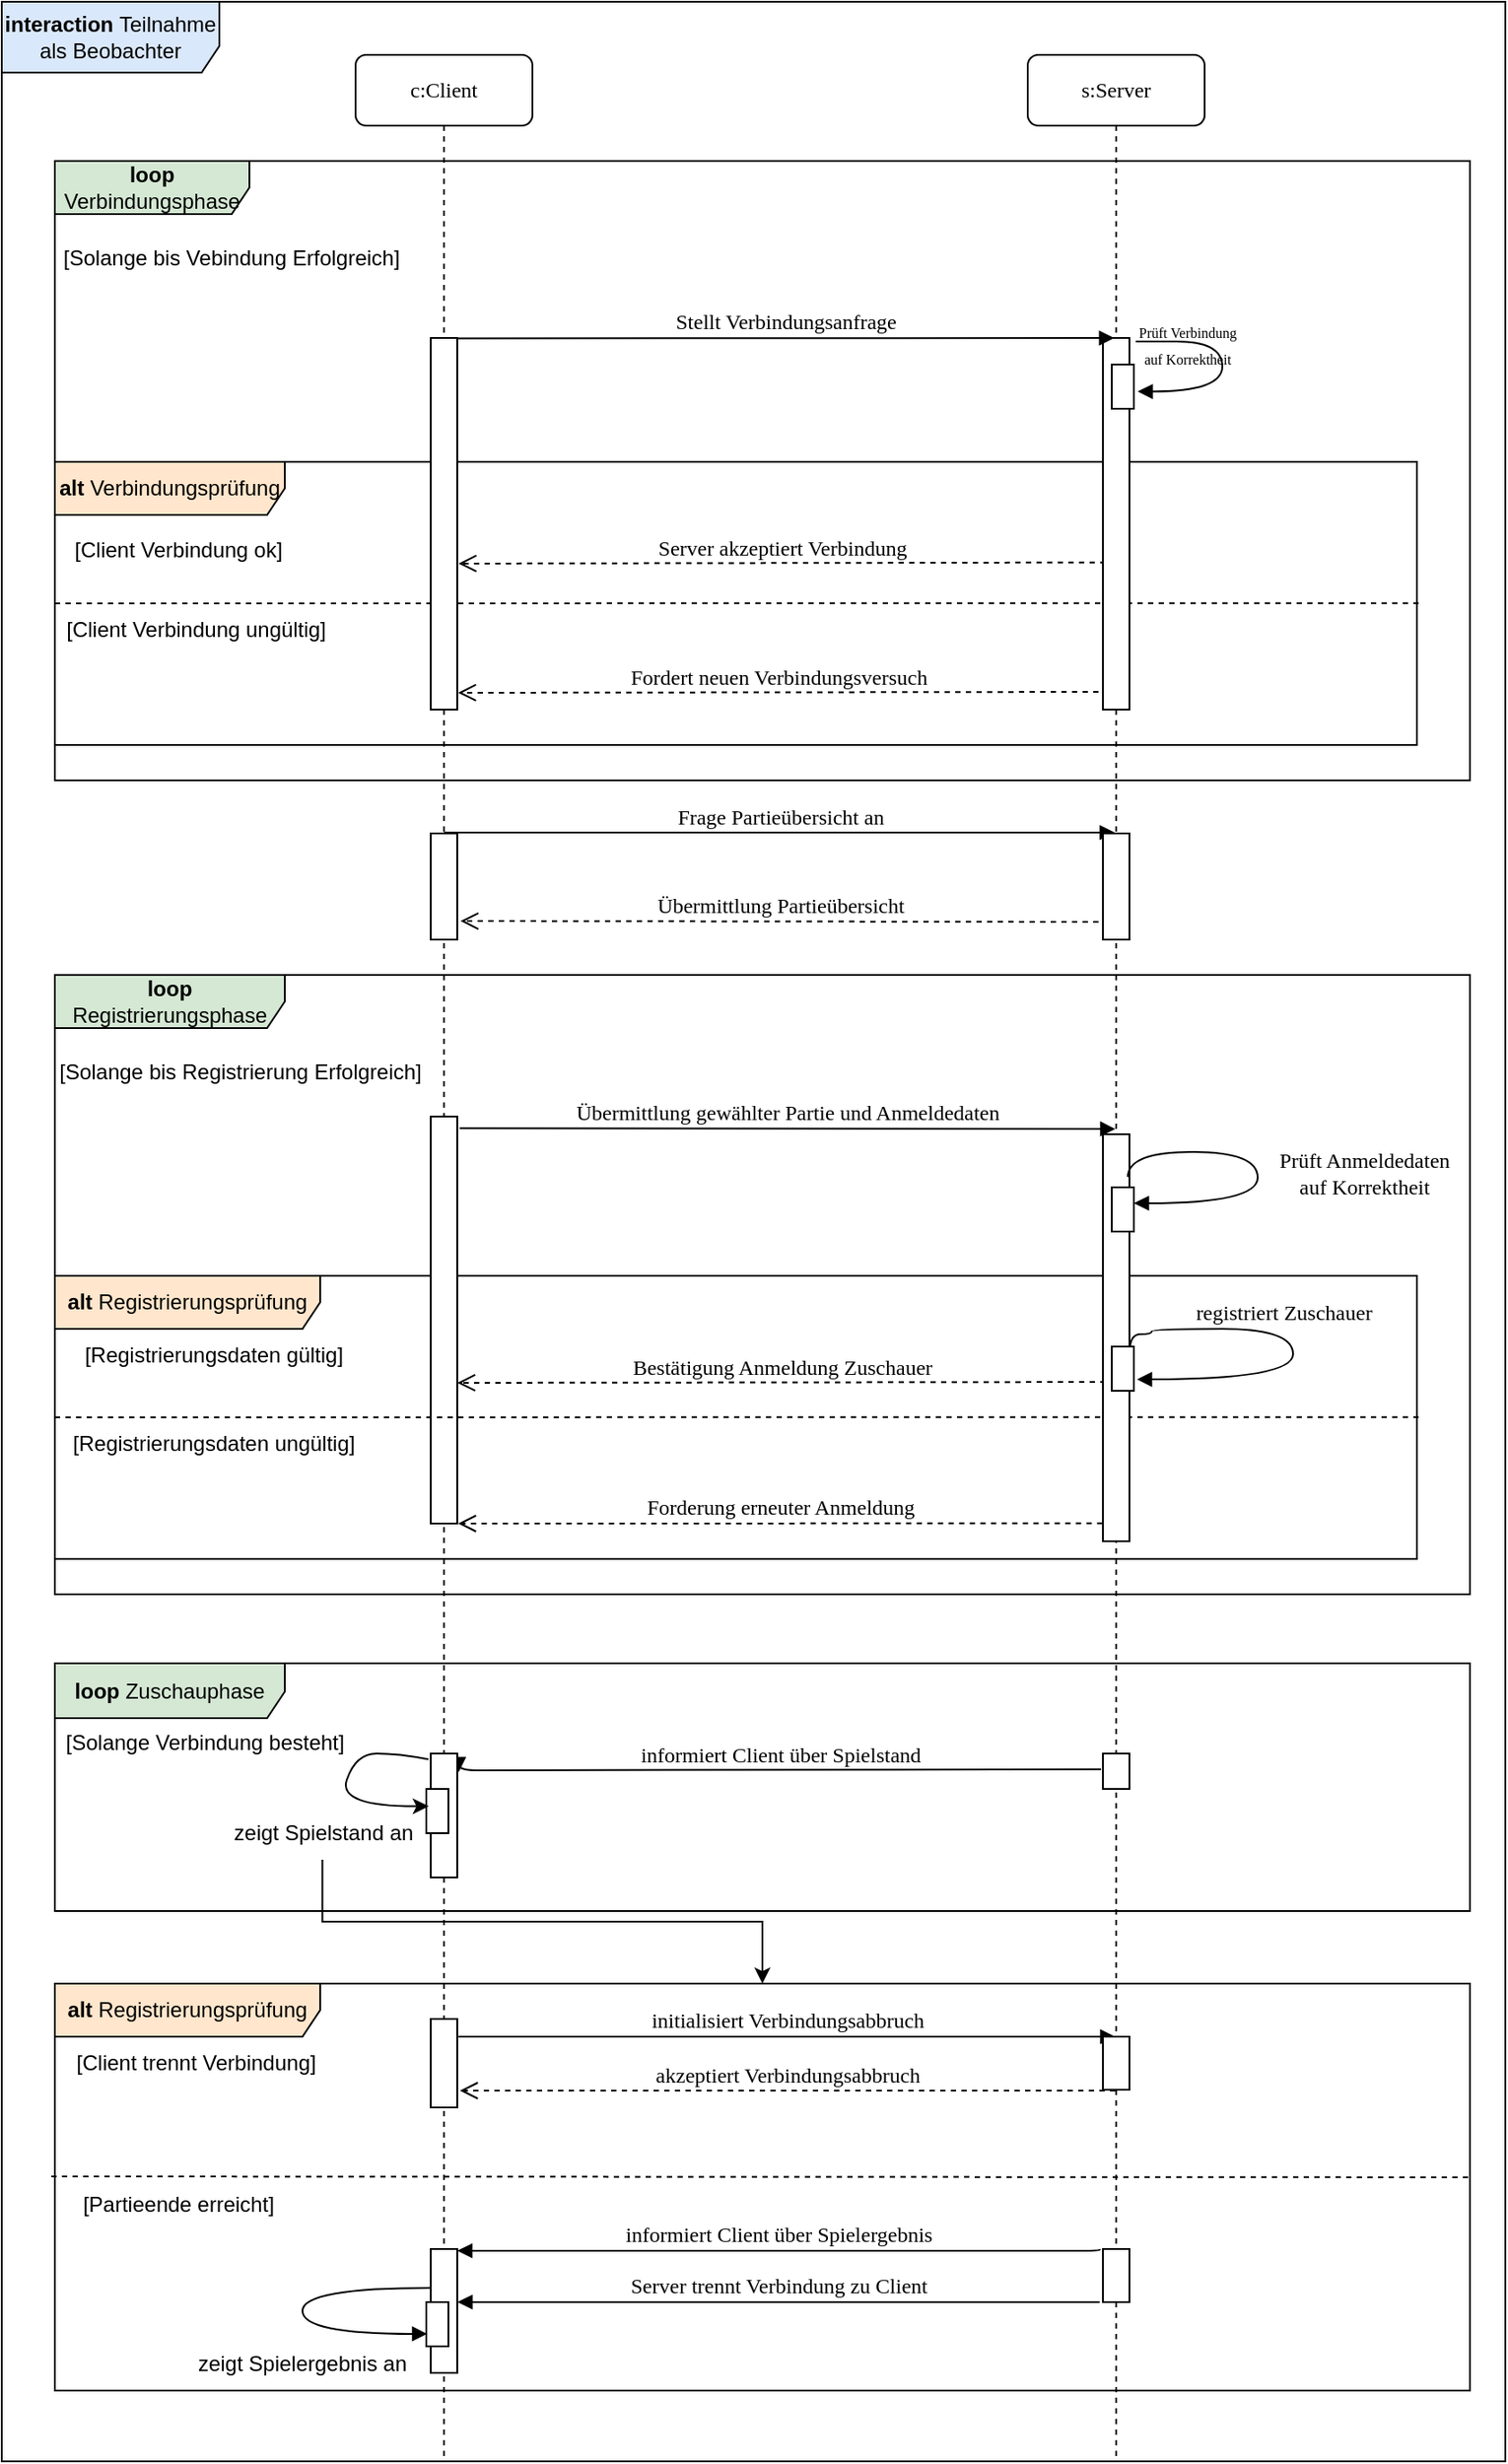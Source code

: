<mxfile version="15.8.4" type="device" pages="2"><diagram id="LeDx6k5n3uR1-TeXxtv6" name="Page-1"><mxGraphModel dx="1102" dy="865" grid="1" gridSize="10" guides="1" tooltips="1" connect="1" arrows="1" fold="1" page="1" pageScale="1" pageWidth="827" pageHeight="1169" math="0" shadow="0"><root><mxCell id="0"/><mxCell id="1" parent="0"/><mxCell id="rPMp97nW3KWu9ijDEpou-34" value="&lt;b&gt;interaction &lt;/b&gt;Teilnahme als Beobachter" style="shape=umlFrame;whiteSpace=wrap;html=1;width=123;height=40;fillColor=#dae8fc;strokeColor=#000000;" parent="1" vertex="1"><mxGeometry x="240" y="90" width="850" height="1390" as="geometry"/></mxCell><mxCell id="sVtX0fmhbMxBT02fuZJO-9" value="&lt;b&gt;alt &lt;/b&gt;Registrierungsprüfung" style="shape=umlFrame;whiteSpace=wrap;html=1;width=150;height=30;fillColor=#ffe6cc;strokeColor=#000000;" parent="1" vertex="1"><mxGeometry x="270" y="1210" width="800" height="230" as="geometry"/></mxCell><mxCell id="rPMp97nW3KWu9ijDEpou-32" value="&lt;b&gt;loop &lt;/b&gt;Zuschauphase" style="shape=umlFrame;whiteSpace=wrap;html=1;width=130;height=31;fillColor=#d5e8d4;strokeColor=#000000;" parent="1" vertex="1"><mxGeometry x="270" y="1029" width="800" height="140" as="geometry"/></mxCell><mxCell id="rPMp97nW3KWu9ijDEpou-25" value="&lt;b&gt;loop &lt;/b&gt;Registrierungsphase" style="shape=umlFrame;whiteSpace=wrap;html=1;width=130;height=30;fillColor=#d5e8d4;strokeColor=#000000;" parent="1" vertex="1"><mxGeometry x="270" y="640" width="800" height="350" as="geometry"/></mxCell><mxCell id="rPMp97nW3KWu9ijDEpou-27" value="&lt;b&gt;alt &lt;/b&gt;Registrierungsprüfung" style="shape=umlFrame;whiteSpace=wrap;html=1;width=150;height=30;fillColor=#ffe6cc;strokeColor=#000000;" parent="1" vertex="1"><mxGeometry x="270" y="810" width="770" height="160" as="geometry"/></mxCell><mxCell id="rPMp97nW3KWu9ijDEpou-5" value="&lt;b&gt;alt &lt;/b&gt;Verbindungsprüfung" style="shape=umlFrame;whiteSpace=wrap;html=1;width=130;height=30;strokeColor=#000000;fillColor=#ffe6cc;" parent="1" vertex="1"><mxGeometry x="270" y="350" width="770" height="160" as="geometry"/></mxCell><mxCell id="rPMp97nW3KWu9ijDEpou-1" value="&lt;b&gt;loop &lt;/b&gt;Verbindungsphase" style="shape=umlFrame;whiteSpace=wrap;html=1;width=110;height=30;fillColor=#d5e8d4;strokeColor=#000000;" parent="1" vertex="1"><mxGeometry x="270" y="180" width="800" height="350" as="geometry"/></mxCell><mxCell id="Kl3-fgZgNLt04WO6kbCB-22" value="Bestätigung Anmeldung Zuschauer" style="html=1;verticalAlign=bottom;endArrow=open;dashed=1;endSize=8;labelBackgroundColor=none;fontFamily=Verdana;fontSize=12;edgeStyle=elbowEdgeStyle;elbow=vertical;entryX=1.003;entryY=0.655;entryDx=0;entryDy=0;entryPerimeter=0;" parent="1" target="rPMp97nW3KWu9ijDEpou-49" edge="1"><mxGeometry relative="1" as="geometry"><mxPoint x="520" y="870" as="targetPoint"/><Array as="points"/><mxPoint x="864" y="870" as="sourcePoint"/></mxGeometry></mxCell><mxCell id="Kl3-fgZgNLt04WO6kbCB-23" value="Übermittlung gewählter Partie und Anmeldedaten" style="html=1;verticalAlign=bottom;endArrow=block;labelBackgroundColor=none;fontFamily=Verdana;fontSize=12;edgeStyle=elbowEdgeStyle;elbow=vertical;exitX=1.09;exitY=0.029;exitDx=0;exitDy=0;exitPerimeter=0;" parent="1" source="rPMp97nW3KWu9ijDEpou-49" target="Kl3-fgZgNLt04WO6kbCB-20" edge="1"><mxGeometry relative="1" as="geometry"><mxPoint x="550" y="720" as="sourcePoint"/><mxPoint x="859" y="727" as="targetPoint"/><Array as="points"><mxPoint x="680" y="727"/></Array></mxGeometry></mxCell><mxCell id="Kl3-fgZgNLt04WO6kbCB-26" value="Server akzeptiert Verbindung" style="html=1;verticalAlign=bottom;endArrow=open;dashed=1;endSize=8;labelBackgroundColor=none;fontFamily=Verdana;fontSize=12;edgeStyle=elbowEdgeStyle;elbow=vertical;exitX=0.095;exitY=0.604;exitDx=0;exitDy=0;exitPerimeter=0;entryX=1.047;entryY=0.611;entryDx=0;entryDy=0;entryPerimeter=0;" parent="1" source="rPMp97nW3KWu9ijDEpou-37" target="rPMp97nW3KWu9ijDEpou-46" edge="1"><mxGeometry relative="1" as="geometry"><mxPoint x="520" y="401" as="targetPoint"/><Array as="points"/><mxPoint x="840" y="401" as="sourcePoint"/></mxGeometry></mxCell><mxCell id="Kl3-fgZgNLt04WO6kbCB-27" value="informiert Client über Spielstand" style="html=1;verticalAlign=bottom;endArrow=block;labelBackgroundColor=none;fontFamily=Verdana;fontSize=12;edgeStyle=elbowEdgeStyle;elbow=vertical;exitX=-0.067;exitY=0.445;exitDx=0;exitDy=0;exitPerimeter=0;entryX=1.054;entryY=0.15;entryDx=0;entryDy=0;entryPerimeter=0;" parent="1" source="rPMp97nW3KWu9ijDEpou-61" target="rPMp97nW3KWu9ijDEpou-62" edge="1"><mxGeometry relative="1" as="geometry"><mxPoint x="850" y="1089" as="sourcePoint"/><mxPoint x="510" y="1090" as="targetPoint"/><Array as="points"/></mxGeometry></mxCell><mxCell id="Kl3-fgZgNLt04WO6kbCB-29" value="initialisiert Verbindungsabbruch" style="html=1;verticalAlign=bottom;endArrow=block;labelBackgroundColor=none;fontFamily=Verdana;fontSize=12;edgeStyle=elbowEdgeStyle;elbow=vertical;exitX=1.044;exitY=0.201;exitDx=0;exitDy=0;exitPerimeter=0;" parent="1" source="rPMp97nW3KWu9ijDEpou-63" target="Kl3-fgZgNLt04WO6kbCB-20" edge="1"><mxGeometry relative="1" as="geometry"><mxPoint x="510" y="1240" as="sourcePoint"/><mxPoint x="840" y="1240" as="targetPoint"/><Array as="points"><mxPoint x="500" y="1240"/></Array></mxGeometry></mxCell><mxCell id="Kl3-fgZgNLt04WO6kbCB-30" value="akzeptiert Verbindungsabbruch" style="html=1;verticalAlign=bottom;endArrow=open;dashed=1;endSize=8;labelBackgroundColor=none;fontFamily=Verdana;fontSize=12;edgeStyle=elbowEdgeStyle;elbow=vertical;entryX=1.1;entryY=0.809;entryDx=0;entryDy=0;entryPerimeter=0;" parent="1" source="Kl3-fgZgNLt04WO6kbCB-20" target="rPMp97nW3KWu9ijDEpou-63" edge="1"><mxGeometry relative="1" as="geometry"><mxPoint x="520" y="1270" as="targetPoint"/><Array as="points"/><mxPoint x="850" y="1270" as="sourcePoint"/></mxGeometry></mxCell><mxCell id="rPMp97nW3KWu9ijDEpou-2" value="[Solange bis Vebindung Erfolgreich]" style="text;html=1;strokeColor=none;fillColor=none;align=center;verticalAlign=middle;whiteSpace=wrap;rounded=0;" parent="1" vertex="1"><mxGeometry x="270" y="220" width="200" height="30" as="geometry"/></mxCell><mxCell id="rPMp97nW3KWu9ijDEpou-6" value="[Client Verbindung ok]" style="text;html=1;strokeColor=none;fillColor=none;align=center;verticalAlign=middle;whiteSpace=wrap;rounded=0;" parent="1" vertex="1"><mxGeometry x="240" y="385" width="200" height="30" as="geometry"/></mxCell><mxCell id="rPMp97nW3KWu9ijDEpou-7" value="" style="endArrow=none;dashed=1;html=1;rounded=0;entryX=1.002;entryY=0.499;entryDx=0;entryDy=0;entryPerimeter=0;" parent="1" target="rPMp97nW3KWu9ijDEpou-5" edge="1"><mxGeometry width="50" height="50" relative="1" as="geometry"><mxPoint x="270" y="430" as="sourcePoint"/><mxPoint x="440" y="270" as="targetPoint"/></mxGeometry></mxCell><mxCell id="rPMp97nW3KWu9ijDEpou-8" value="[Client Verbindung ungültig]" style="text;html=1;strokeColor=none;fillColor=none;align=center;verticalAlign=middle;whiteSpace=wrap;rounded=0;" parent="1" vertex="1"><mxGeometry x="250" y="430" width="200" height="30" as="geometry"/></mxCell><mxCell id="rPMp97nW3KWu9ijDEpou-12" value="c:Client" style="shape=umlLifeline;perimeter=lifelinePerimeter;whiteSpace=wrap;html=1;container=1;collapsible=0;recursiveResize=0;outlineConnect=0;rounded=1;shadow=0;comic=0;labelBackgroundColor=none;strokeWidth=1;fontFamily=Verdana;fontSize=12;align=center;" parent="1" vertex="1"><mxGeometry x="440" y="120" width="100" height="1360" as="geometry"/></mxCell><mxCell id="rPMp97nW3KWu9ijDEpou-46" value="" style="html=1;points=[];perimeter=orthogonalPerimeter;rounded=0;shadow=0;comic=0;labelBackgroundColor=none;strokeWidth=1;fontFamily=Verdana;fontSize=12;align=center;" parent="rPMp97nW3KWu9ijDEpou-12" vertex="1"><mxGeometry x="42.5" y="160" width="15" height="210" as="geometry"/></mxCell><mxCell id="rPMp97nW3KWu9ijDEpou-47" value="" style="html=1;points=[];perimeter=orthogonalPerimeter;rounded=0;shadow=0;comic=0;labelBackgroundColor=none;strokeWidth=1;fontFamily=Verdana;fontSize=12;align=center;" parent="rPMp97nW3KWu9ijDEpou-12" vertex="1"><mxGeometry x="42.5" y="440" width="15" height="60" as="geometry"/></mxCell><mxCell id="rPMp97nW3KWu9ijDEpou-49" value="" style="html=1;points=[];perimeter=orthogonalPerimeter;rounded=0;shadow=0;comic=0;labelBackgroundColor=none;strokeWidth=1;fontFamily=Verdana;fontSize=12;align=center;" parent="rPMp97nW3KWu9ijDEpou-12" vertex="1"><mxGeometry x="42.5" y="600" width="15" height="230" as="geometry"/></mxCell><mxCell id="rPMp97nW3KWu9ijDEpou-62" value="" style="html=1;points=[];perimeter=orthogonalPerimeter;rounded=0;shadow=0;comic=0;labelBackgroundColor=none;strokeWidth=1;fontFamily=Verdana;fontSize=12;align=center;" parent="rPMp97nW3KWu9ijDEpou-12" vertex="1"><mxGeometry x="42.5" y="960" width="15" height="70" as="geometry"/></mxCell><mxCell id="rPMp97nW3KWu9ijDEpou-63" value="" style="html=1;points=[];perimeter=orthogonalPerimeter;rounded=0;shadow=0;comic=0;labelBackgroundColor=none;strokeWidth=1;fontFamily=Verdana;fontSize=12;align=center;" parent="rPMp97nW3KWu9ijDEpou-12" vertex="1"><mxGeometry x="42.5" y="1110" width="15" height="50" as="geometry"/></mxCell><mxCell id="sVtX0fmhbMxBT02fuZJO-1" value="" style="html=1;points=[];perimeter=orthogonalPerimeter;rounded=0;shadow=0;comic=0;labelBackgroundColor=none;strokeWidth=1;fontFamily=Verdana;fontSize=12;align=center;" parent="rPMp97nW3KWu9ijDEpou-12" vertex="1"><mxGeometry x="40" y="980" width="12.5" height="25" as="geometry"/></mxCell><mxCell id="sVtX0fmhbMxBT02fuZJO-4" value="" style="curved=1;endArrow=classic;html=1;rounded=0;entryX=0.109;entryY=0.391;entryDx=0;entryDy=0;entryPerimeter=0;exitX=-0.086;exitY=0.046;exitDx=0;exitDy=0;exitPerimeter=0;" parent="rPMp97nW3KWu9ijDEpou-12" source="rPMp97nW3KWu9ijDEpou-62" target="sVtX0fmhbMxBT02fuZJO-1" edge="1"><mxGeometry width="50" height="50" relative="1" as="geometry"><mxPoint x="-26" y="1030" as="sourcePoint"/><mxPoint x="24" y="980" as="targetPoint"/><Array as="points"><mxPoint x="24" y="960"/><mxPoint y="960"/><mxPoint x="-10" y="990"/></Array></mxGeometry></mxCell><mxCell id="sVtX0fmhbMxBT02fuZJO-14" value="" style="html=1;points=[];perimeter=orthogonalPerimeter;rounded=0;shadow=0;comic=0;labelBackgroundColor=none;strokeWidth=1;fontFamily=Verdana;fontSize=12;align=center;" parent="rPMp97nW3KWu9ijDEpou-12" vertex="1"><mxGeometry x="42.5" y="1240" width="15" height="70" as="geometry"/></mxCell><mxCell id="YPIV-4Se2yHxpgb7ZcZu-4" value="" style="html=1;points=[];perimeter=orthogonalPerimeter;rounded=0;shadow=0;comic=0;labelBackgroundColor=none;strokeWidth=1;fontFamily=Verdana;fontSize=12;align=center;" parent="rPMp97nW3KWu9ijDEpou-12" vertex="1"><mxGeometry x="40" y="1270" width="12.5" height="25" as="geometry"/></mxCell><mxCell id="YPIV-4Se2yHxpgb7ZcZu-6" value="" style="html=1;verticalAlign=bottom;endArrow=block;labelBackgroundColor=none;fontFamily=Verdana;fontSize=12;elbow=vertical;edgeStyle=orthogonalEdgeStyle;curved=1;exitX=-0.028;exitY=0.334;exitDx=0;exitDy=0;exitPerimeter=0;entryX=0.007;entryY=0.873;entryDx=0;entryDy=0;entryPerimeter=0;" parent="rPMp97nW3KWu9ijDEpou-12" edge="1"><mxGeometry x="0.638" y="-9" relative="1" as="geometry"><mxPoint x="42.5" y="1262.03" as="sourcePoint"/><mxPoint x="40.507" y="1287.975" as="targetPoint"/><Array as="points"><mxPoint x="-30" y="1262"/><mxPoint x="-30" y="1288"/></Array><mxPoint as="offset"/></mxGeometry></mxCell><mxCell id="rPMp97nW3KWu9ijDEpou-17" value="Fordert neuen Verbindungsversuch" style="html=1;verticalAlign=bottom;endArrow=open;dashed=1;endSize=8;labelBackgroundColor=none;fontFamily=Verdana;fontSize=12;edgeStyle=elbowEdgeStyle;elbow=vertical;entryX=1.031;entryY=0.957;entryDx=0;entryDy=0;entryPerimeter=0;" parent="1" target="rPMp97nW3KWu9ijDEpou-46" edge="1"><mxGeometry relative="1" as="geometry"><mxPoint x="550" y="480" as="targetPoint"/><Array as="points"/><mxPoint x="860" y="480" as="sourcePoint"/></mxGeometry></mxCell><mxCell id="rPMp97nW3KWu9ijDEpou-26" value="[Solange bis Registrierung Erfolgreich]" style="text;html=1;strokeColor=none;fillColor=none;align=center;verticalAlign=middle;whiteSpace=wrap;rounded=0;" parent="1" vertex="1"><mxGeometry x="270" y="680" width="210" height="30" as="geometry"/></mxCell><mxCell id="rPMp97nW3KWu9ijDEpou-28" value="" style="endArrow=none;dashed=1;html=1;rounded=0;entryX=1.002;entryY=0.499;entryDx=0;entryDy=0;entryPerimeter=0;" parent="1" target="rPMp97nW3KWu9ijDEpou-27" edge="1"><mxGeometry width="50" height="50" relative="1" as="geometry"><mxPoint x="270" y="890" as="sourcePoint"/><mxPoint x="440" y="730" as="targetPoint"/></mxGeometry></mxCell><mxCell id="rPMp97nW3KWu9ijDEpou-29" value="[Registrierungsdaten ungültig]" style="text;html=1;strokeColor=none;fillColor=none;align=center;verticalAlign=middle;whiteSpace=wrap;rounded=0;" parent="1" vertex="1"><mxGeometry x="260" y="890" width="200" height="30" as="geometry"/></mxCell><mxCell id="rPMp97nW3KWu9ijDEpou-30" value="[Registrierungsdaten gültig]" style="text;html=1;strokeColor=none;fillColor=none;align=center;verticalAlign=middle;whiteSpace=wrap;rounded=0;" parent="1" vertex="1"><mxGeometry x="260" y="840" width="200" height="30" as="geometry"/></mxCell><mxCell id="rPMp97nW3KWu9ijDEpou-31" value="Forderung erneuter Anmeldung" style="html=1;verticalAlign=bottom;endArrow=open;dashed=1;endSize=8;labelBackgroundColor=none;fontFamily=Verdana;fontSize=12;edgeStyle=elbowEdgeStyle;elbow=vertical;exitX=-0.02;exitY=0.956;exitDx=0;exitDy=0;exitPerimeter=0;" parent="1" source="rPMp97nW3KWu9ijDEpou-50" edge="1"><mxGeometry relative="1" as="geometry"><mxPoint x="498" y="950" as="targetPoint"/><Array as="points"/><mxPoint x="850" y="940" as="sourcePoint"/></mxGeometry></mxCell><mxCell id="rPMp97nW3KWu9ijDEpou-33" value="[Solange Verbindung besteht]" style="text;html=1;strokeColor=none;fillColor=none;align=center;verticalAlign=middle;whiteSpace=wrap;rounded=0;" parent="1" vertex="1"><mxGeometry x="250" y="1059" width="210" height="30" as="geometry"/></mxCell><mxCell id="rPMp97nW3KWu9ijDEpou-35" value="Frage Partieübersicht an" style="html=1;verticalAlign=bottom;endArrow=block;labelBackgroundColor=none;fontFamily=Verdana;fontSize=12;edgeStyle=elbowEdgeStyle;elbow=vertical;entryX=0.449;entryY=-0.006;entryDx=0;entryDy=0;entryPerimeter=0;" parent="1" source="rPMp97nW3KWu9ijDEpou-12" target="rPMp97nW3KWu9ijDEpou-48" edge="1"><mxGeometry relative="1" as="geometry"><mxPoint x="567" y="560" as="sourcePoint"/><mxPoint x="827" y="560" as="targetPoint"/><Array as="points"/></mxGeometry></mxCell><mxCell id="rPMp97nW3KWu9ijDEpou-36" value="Übermittlung Partieübersicht" style="html=1;verticalAlign=bottom;endArrow=open;dashed=1;endSize=8;labelBackgroundColor=none;fontFamily=Verdana;fontSize=12;edgeStyle=elbowEdgeStyle;elbow=vertical;entryX=1.122;entryY=0.819;entryDx=0;entryDy=0;entryPerimeter=0;" parent="1" target="rPMp97nW3KWu9ijDEpou-47" edge="1"><mxGeometry relative="1" as="geometry"><mxPoint x="510" y="610" as="targetPoint"/><Array as="points"/><mxPoint x="860" y="610" as="sourcePoint"/></mxGeometry></mxCell><mxCell id="Kl3-fgZgNLt04WO6kbCB-20" value="s:Server" style="shape=umlLifeline;perimeter=lifelinePerimeter;whiteSpace=wrap;html=1;container=1;collapsible=0;recursiveResize=0;outlineConnect=0;rounded=1;shadow=0;comic=0;labelBackgroundColor=none;strokeWidth=1;fontFamily=Verdana;fontSize=12;align=center;" parent="1" vertex="1"><mxGeometry x="820" y="120" width="100" height="1360" as="geometry"/></mxCell><mxCell id="rPMp97nW3KWu9ijDEpou-37" value="" style="html=1;points=[];perimeter=orthogonalPerimeter;rounded=0;shadow=0;comic=0;labelBackgroundColor=none;strokeWidth=1;fontFamily=Verdana;fontSize=12;align=center;" parent="Kl3-fgZgNLt04WO6kbCB-20" vertex="1"><mxGeometry x="42.5" y="160" width="15" height="210" as="geometry"/></mxCell><mxCell id="rPMp97nW3KWu9ijDEpou-43" value="" style="html=1;points=[];perimeter=orthogonalPerimeter;rounded=0;shadow=0;comic=0;labelBackgroundColor=none;strokeWidth=1;fontFamily=Verdana;fontSize=12;align=center;" parent="Kl3-fgZgNLt04WO6kbCB-20" vertex="1"><mxGeometry x="47.5" y="175" width="12.5" height="25" as="geometry"/></mxCell><mxCell id="rPMp97nW3KWu9ijDEpou-44" value="&lt;font style=&quot;font-size: 8px&quot;&gt;Prüft Verbindung&lt;br&gt;auf Korrektheit&lt;/font&gt;" style="html=1;verticalAlign=bottom;endArrow=block;labelBackgroundColor=none;fontFamily=Verdana;fontSize=12;elbow=vertical;edgeStyle=orthogonalEdgeStyle;curved=1;entryX=1.172;entryY=0.61;entryDx=0;entryDy=0;entryPerimeter=0;" parent="Kl3-fgZgNLt04WO6kbCB-20" target="rPMp97nW3KWu9ijDEpou-43" edge="1"><mxGeometry x="0.579" y="-10" relative="1" as="geometry"><mxPoint x="62" y="162" as="sourcePoint"/><mxPoint x="80" y="190" as="targetPoint"/><Array as="points"><mxPoint x="58" y="162"/><mxPoint x="110" y="162"/><mxPoint x="110" y="190"/></Array><mxPoint as="offset"/></mxGeometry></mxCell><mxCell id="rPMp97nW3KWu9ijDEpou-48" value="" style="html=1;points=[];perimeter=orthogonalPerimeter;rounded=0;shadow=0;comic=0;labelBackgroundColor=none;strokeWidth=1;fontFamily=Verdana;fontSize=12;align=center;" parent="Kl3-fgZgNLt04WO6kbCB-20" vertex="1"><mxGeometry x="42.5" y="440" width="15" height="60" as="geometry"/></mxCell><mxCell id="rPMp97nW3KWu9ijDEpou-50" value="" style="html=1;points=[];perimeter=orthogonalPerimeter;rounded=0;shadow=0;comic=0;labelBackgroundColor=none;strokeWidth=1;fontFamily=Verdana;fontSize=12;align=center;" parent="Kl3-fgZgNLt04WO6kbCB-20" vertex="1"><mxGeometry x="42.5" y="610" width="15" height="230" as="geometry"/></mxCell><mxCell id="rPMp97nW3KWu9ijDEpou-52" value="" style="html=1;points=[];perimeter=orthogonalPerimeter;rounded=0;shadow=0;comic=0;labelBackgroundColor=none;strokeWidth=1;fontFamily=Verdana;fontSize=12;align=center;" parent="Kl3-fgZgNLt04WO6kbCB-20" vertex="1"><mxGeometry x="47.5" y="640" width="12.5" height="25" as="geometry"/></mxCell><mxCell id="rPMp97nW3KWu9ijDEpou-54" value="&lt;font style=&quot;font-size: 12px&quot;&gt;Prüft Anmeldedaten&lt;br&gt;auf Korrektheit&lt;/font&gt;" style="html=1;verticalAlign=bottom;endArrow=block;labelBackgroundColor=none;fontFamily=Verdana;fontSize=12;elbow=vertical;edgeStyle=orthogonalEdgeStyle;curved=1;exitX=0.939;exitY=0.105;exitPerimeter=0;exitDx=0;exitDy=0;" parent="Kl3-fgZgNLt04WO6kbCB-20" source="rPMp97nW3KWu9ijDEpou-50" edge="1"><mxGeometry x="0.249" y="-60" relative="1" as="geometry"><mxPoint x="80.69" y="580.07" as="sourcePoint"/><mxPoint x="60" y="649" as="targetPoint"/><Array as="points"><mxPoint x="57" y="620"/><mxPoint x="130" y="620"/><mxPoint x="130" y="649"/></Array><mxPoint x="60" y="60" as="offset"/></mxGeometry></mxCell><mxCell id="rPMp97nW3KWu9ijDEpou-58" value="&lt;font style=&quot;font-size: 12px&quot;&gt;&amp;nbsp; &amp;nbsp;registriert Zuschauer&lt;/font&gt;" style="html=1;verticalAlign=bottom;endArrow=block;labelBackgroundColor=none;fontFamily=Verdana;fontSize=12;elbow=vertical;edgeStyle=orthogonalEdgeStyle;curved=1;exitX=1.012;exitY=0.533;exitPerimeter=0;exitDx=0;exitDy=0;entryX=1.137;entryY=0.741;entryDx=0;entryDy=0;entryPerimeter=0;" parent="Kl3-fgZgNLt04WO6kbCB-20" source="rPMp97nW3KWu9ijDEpou-50" target="rPMp97nW3KWu9ijDEpou-60" edge="1"><mxGeometry x="-0.144" relative="1" as="geometry"><mxPoint x="69.995" y="724.11" as="sourcePoint"/><mxPoint x="73.41" y="748.96" as="targetPoint"/><Array as="points"><mxPoint x="70" y="723"/><mxPoint x="70" y="720"/><mxPoint x="150" y="720"/><mxPoint x="150" y="749"/></Array><mxPoint as="offset"/></mxGeometry></mxCell><mxCell id="rPMp97nW3KWu9ijDEpou-60" value="" style="html=1;points=[];perimeter=orthogonalPerimeter;rounded=0;shadow=0;comic=0;labelBackgroundColor=none;strokeWidth=1;fontFamily=Verdana;fontSize=12;align=center;" parent="Kl3-fgZgNLt04WO6kbCB-20" vertex="1"><mxGeometry x="47.5" y="730" width="12.5" height="25" as="geometry"/></mxCell><mxCell id="rPMp97nW3KWu9ijDEpou-61" value="" style="html=1;points=[];perimeter=orthogonalPerimeter;rounded=0;shadow=0;comic=0;labelBackgroundColor=none;strokeWidth=1;fontFamily=Verdana;fontSize=12;align=center;" parent="Kl3-fgZgNLt04WO6kbCB-20" vertex="1"><mxGeometry x="42.5" y="960" width="15" height="20" as="geometry"/></mxCell><mxCell id="rPMp97nW3KWu9ijDEpou-64" value="" style="html=1;points=[];perimeter=orthogonalPerimeter;rounded=0;shadow=0;comic=0;labelBackgroundColor=none;strokeWidth=1;fontFamily=Verdana;fontSize=12;align=center;" parent="Kl3-fgZgNLt04WO6kbCB-20" vertex="1"><mxGeometry x="42.5" y="1120" width="15" height="30" as="geometry"/></mxCell><mxCell id="sVtX0fmhbMxBT02fuZJO-13" value="" style="html=1;points=[];perimeter=orthogonalPerimeter;rounded=0;shadow=0;comic=0;labelBackgroundColor=none;strokeWidth=1;fontFamily=Verdana;fontSize=12;align=center;" parent="Kl3-fgZgNLt04WO6kbCB-20" vertex="1"><mxGeometry x="42.5" y="1240" width="15" height="30" as="geometry"/></mxCell><mxCell id="zooHBkapV5NiGXkslDcp-1" value="Stellt Verbindungsanfrage" style="html=1;verticalAlign=bottom;endArrow=block;labelBackgroundColor=none;fontFamily=Verdana;fontSize=12;edgeStyle=elbowEdgeStyle;elbow=vertical;exitX=0.958;exitY=0.001;exitDx=0;exitDy=0;exitPerimeter=0;entryX=0.425;entryY=-0.003;entryDx=0;entryDy=0;entryPerimeter=0;" parent="1" source="rPMp97nW3KWu9ijDEpou-46" target="rPMp97nW3KWu9ijDEpou-37" edge="1"><mxGeometry relative="1" as="geometry"><mxPoint x="510" y="280.13" as="sourcePoint"/><mxPoint x="860" y="280.13" as="targetPoint"/><Array as="points"/></mxGeometry></mxCell><mxCell id="sVtX0fmhbMxBT02fuZJO-10" value="" style="endArrow=none;dashed=1;html=1;rounded=0;entryX=0.999;entryY=0.476;entryDx=0;entryDy=0;entryPerimeter=0;" parent="1" target="sVtX0fmhbMxBT02fuZJO-9" edge="1"><mxGeometry width="50" height="50" relative="1" as="geometry"><mxPoint x="268" y="1319" as="sourcePoint"/><mxPoint x="1040" y="1310" as="targetPoint"/></mxGeometry></mxCell><mxCell id="sVtX0fmhbMxBT02fuZJO-11" value="[Client trennt Verbindung]" style="text;html=1;strokeColor=none;fillColor=none;align=center;verticalAlign=middle;whiteSpace=wrap;rounded=0;" parent="1" vertex="1"><mxGeometry x="250" y="1240" width="200" height="30" as="geometry"/></mxCell><mxCell id="sVtX0fmhbMxBT02fuZJO-12" value="[Partieende erreicht]" style="text;html=1;strokeColor=none;fillColor=none;align=center;verticalAlign=middle;whiteSpace=wrap;rounded=0;" parent="1" vertex="1"><mxGeometry x="240" y="1320" width="200" height="30" as="geometry"/></mxCell><mxCell id="ATdCwA9qtK04QQS40Cud-1" value="" style="edgeStyle=orthogonalEdgeStyle;rounded=0;orthogonalLoop=1;jettySize=auto;html=1;fontSize=12;" edge="1" parent="1" source="sVtX0fmhbMxBT02fuZJO-6" target="sVtX0fmhbMxBT02fuZJO-9"><mxGeometry relative="1" as="geometry"/></mxCell><mxCell id="sVtX0fmhbMxBT02fuZJO-6" value="&lt;font style=&quot;font-size: 12px&quot;&gt;zeigt Spielstand an&lt;/font&gt;" style="text;html=1;strokeColor=none;fillColor=none;align=center;verticalAlign=middle;whiteSpace=wrap;rounded=0;" parent="1" vertex="1"><mxGeometry x="362.5" y="1110" width="117.5" height="30" as="geometry"/></mxCell><mxCell id="YPIV-4Se2yHxpgb7ZcZu-1" value="informiert Client über Spielergebnis" style="html=1;verticalAlign=bottom;endArrow=block;labelBackgroundColor=none;fontFamily=Verdana;fontSize=12;edgeStyle=elbowEdgeStyle;elbow=vertical;exitX=-0.067;exitY=0.445;exitDx=0;exitDy=0;exitPerimeter=0;entryX=1.054;entryY=0.15;entryDx=0;entryDy=0;entryPerimeter=0;" parent="1" edge="1"><mxGeometry relative="1" as="geometry"><mxPoint x="860.685" y="1360" as="sourcePoint"/><mxPoint x="497.5" y="1361.6" as="targetPoint"/><Array as="points"/></mxGeometry></mxCell><mxCell id="YPIV-4Se2yHxpgb7ZcZu-3" value="Server trennt Verbindung zu Client" style="html=1;verticalAlign=bottom;endArrow=block;labelBackgroundColor=none;fontFamily=Verdana;fontSize=12;edgeStyle=elbowEdgeStyle;elbow=vertical;exitX=-0.067;exitY=0.445;exitDx=0;exitDy=0;exitPerimeter=0;entryX=1.007;entryY=0.429;entryDx=0;entryDy=0;entryPerimeter=0;" parent="1" target="sVtX0fmhbMxBT02fuZJO-14" edge="1"><mxGeometry relative="1" as="geometry"><mxPoint x="860.685" y="1390" as="sourcePoint"/><mxPoint x="510" y="1391" as="targetPoint"/><Array as="points"/></mxGeometry></mxCell><mxCell id="YPIV-4Se2yHxpgb7ZcZu-5" value="&lt;font style=&quot;font-size: 12px&quot;&gt;zeigt Spielergebnis an&lt;/font&gt;" style="text;html=1;strokeColor=none;fillColor=none;align=center;verticalAlign=middle;whiteSpace=wrap;rounded=0;" parent="1" vertex="1"><mxGeometry x="340" y="1410" width="140" height="30" as="geometry"/></mxCell></root></mxGraphModel></diagram><diagram id="-vNVuln2C27FUUsDy71N" name="Page-2"><mxGraphModel dx="1038" dy="546" grid="1" gridSize="10" guides="1" tooltips="1" connect="1" arrows="1" fold="1" page="1" pageScale="1" pageWidth="827" pageHeight="1169" math="0" shadow="0"><root><mxCell id="K_xfqfNsSPabeGpaSXHu-0"/><mxCell id="K_xfqfNsSPabeGpaSXHu-1" parent="K_xfqfNsSPabeGpaSXHu-0"/></root></mxGraphModel></diagram></mxfile>